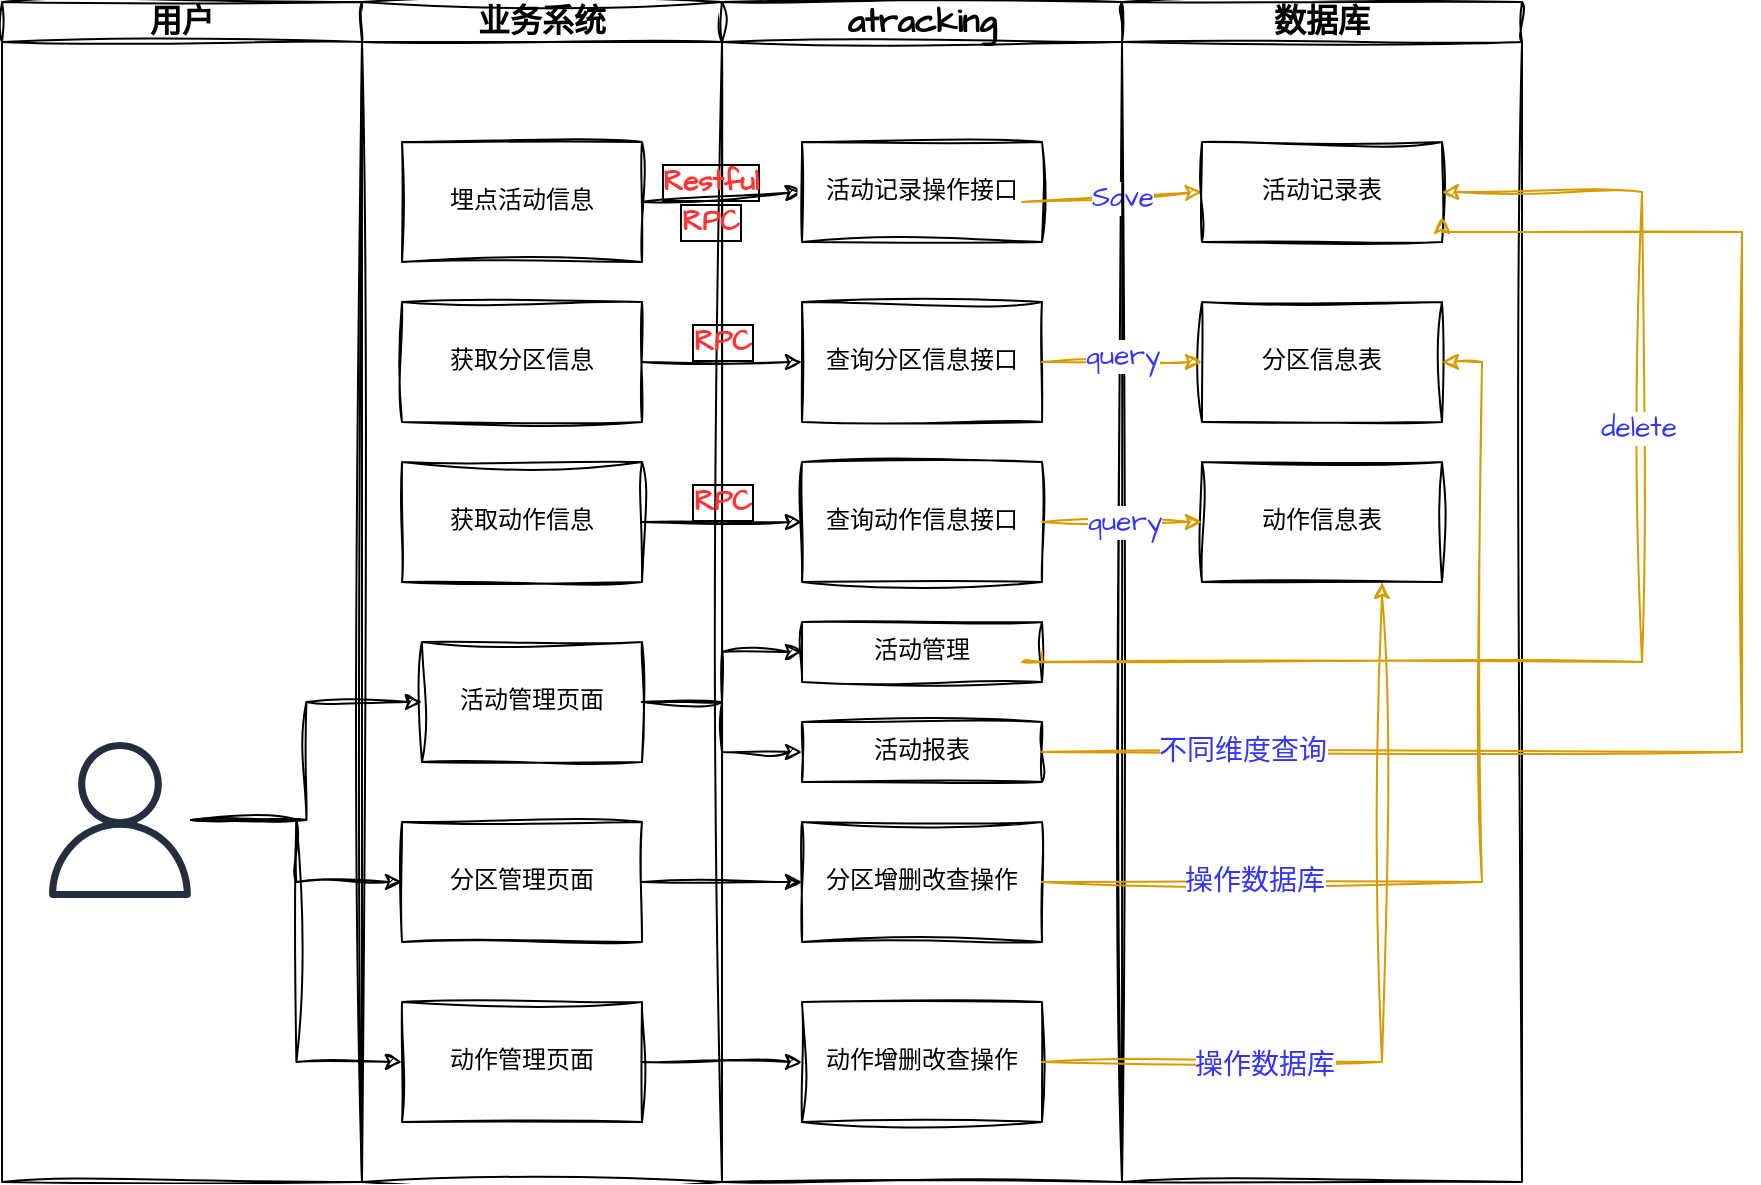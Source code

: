 <mxfile version="24.2.1" type="github">
  <diagram name="第 1 页" id="dgFni4hUP5cSdWjF9hMc">
    <mxGraphModel dx="1213" dy="738" grid="1" gridSize="10" guides="1" tooltips="1" connect="1" arrows="1" fold="1" page="1" pageScale="1" pageWidth="827" pageHeight="1169" math="0" shadow="0">
      <root>
        <mxCell id="0" />
        <mxCell id="1" parent="0" />
        <mxCell id="FSiC2wcye2wgbx9kc-YP-12" value="业务系统" style="swimlane;startSize=20;whiteSpace=wrap;html=1;sketch=1;hachureGap=4;jiggle=2;curveFitting=1;fontFamily=Architects Daughter;fontSource=https%3A%2F%2Ffonts.googleapis.com%2Fcss%3Ffamily%3DArchitects%2BDaughter;fontSize=16;" vertex="1" parent="1">
          <mxGeometry x="260" y="120" width="180" height="590" as="geometry" />
        </mxCell>
        <mxCell id="FSiC2wcye2wgbx9kc-YP-16" value="埋点活动信息" style="rounded=0;whiteSpace=wrap;html=1;sketch=1;hachureGap=4;jiggle=2;curveFitting=1;fontFamily=Architects Daughter;fontSource=https%3A%2F%2Ffonts.googleapis.com%2Fcss%3Ffamily%3DArchitects%2BDaughter;" vertex="1" parent="FSiC2wcye2wgbx9kc-YP-12">
          <mxGeometry x="20" y="70" width="120" height="60" as="geometry" />
        </mxCell>
        <mxCell id="FSiC2wcye2wgbx9kc-YP-19" value="" style="endArrow=classic;html=1;rounded=0;sketch=1;hachureGap=4;jiggle=2;curveFitting=1;fontFamily=Architects Daughter;fontSource=https%3A%2F%2Ffonts.googleapis.com%2Fcss%3Ffamily%3DArchitects%2BDaughter;entryX=0;entryY=0.5;entryDx=0;entryDy=0;" edge="1" parent="FSiC2wcye2wgbx9kc-YP-12" target="FSiC2wcye2wgbx9kc-YP-17">
          <mxGeometry width="50" height="50" relative="1" as="geometry">
            <mxPoint x="140" y="100" as="sourcePoint" />
            <mxPoint x="190" y="50" as="targetPoint" />
          </mxGeometry>
        </mxCell>
        <mxCell id="FSiC2wcye2wgbx9kc-YP-29" value="获取分区信息" style="rounded=0;whiteSpace=wrap;html=1;sketch=1;hachureGap=4;jiggle=2;curveFitting=1;fontFamily=Architects Daughter;fontSource=https%3A%2F%2Ffonts.googleapis.com%2Fcss%3Ffamily%3DArchitects%2BDaughter;" vertex="1" parent="FSiC2wcye2wgbx9kc-YP-12">
          <mxGeometry x="20" y="150" width="120" height="60" as="geometry" />
        </mxCell>
        <mxCell id="FSiC2wcye2wgbx9kc-YP-39" value="获取动作信息" style="rounded=0;whiteSpace=wrap;html=1;sketch=1;hachureGap=4;jiggle=2;curveFitting=1;fontFamily=Architects Daughter;fontSource=https%3A%2F%2Ffonts.googleapis.com%2Fcss%3Ffamily%3DArchitects%2BDaughter;" vertex="1" parent="FSiC2wcye2wgbx9kc-YP-12">
          <mxGeometry x="20" y="230" width="120" height="60" as="geometry" />
        </mxCell>
        <mxCell id="FSiC2wcye2wgbx9kc-YP-47" value="活动管理页面" style="rounded=0;whiteSpace=wrap;html=1;sketch=1;hachureGap=4;jiggle=2;curveFitting=1;fontFamily=Architects Daughter;fontSource=https%3A%2F%2Ffonts.googleapis.com%2Fcss%3Ffamily%3DArchitects%2BDaughter;" vertex="1" parent="FSiC2wcye2wgbx9kc-YP-12">
          <mxGeometry x="30" y="320" width="110" height="60" as="geometry" />
        </mxCell>
        <mxCell id="FSiC2wcye2wgbx9kc-YP-69" value="分区管理页面" style="rounded=0;whiteSpace=wrap;html=1;sketch=1;hachureGap=4;jiggle=2;curveFitting=1;fontFamily=Architects Daughter;fontSource=https%3A%2F%2Ffonts.googleapis.com%2Fcss%3Ffamily%3DArchitects%2BDaughter;" vertex="1" parent="FSiC2wcye2wgbx9kc-YP-12">
          <mxGeometry x="20" y="410" width="120" height="60" as="geometry" />
        </mxCell>
        <mxCell id="FSiC2wcye2wgbx9kc-YP-68" value="动作管理页面" style="rounded=0;whiteSpace=wrap;html=1;sketch=1;hachureGap=4;jiggle=2;curveFitting=1;fontFamily=Architects Daughter;fontSource=https%3A%2F%2Ffonts.googleapis.com%2Fcss%3Ffamily%3DArchitects%2BDaughter;" vertex="1" parent="FSiC2wcye2wgbx9kc-YP-12">
          <mxGeometry x="20" y="500" width="120" height="60" as="geometry" />
        </mxCell>
        <mxCell id="FSiC2wcye2wgbx9kc-YP-13" value="用户" style="swimlane;startSize=20;whiteSpace=wrap;html=1;sketch=1;hachureGap=4;jiggle=2;curveFitting=1;fontFamily=Architects Daughter;fontSource=https%3A%2F%2Ffonts.googleapis.com%2Fcss%3Ffamily%3DArchitects%2BDaughter;fontSize=16;" vertex="1" parent="1">
          <mxGeometry x="80" y="120" width="180" height="590" as="geometry" />
        </mxCell>
        <mxCell id="FSiC2wcye2wgbx9kc-YP-46" value="" style="sketch=0;outlineConnect=0;fontColor=#232F3E;gradientColor=none;fillColor=#232F3D;strokeColor=none;dashed=0;verticalLabelPosition=bottom;verticalAlign=top;align=center;html=1;fontSize=12;fontStyle=0;aspect=fixed;pointerEvents=1;shape=mxgraph.aws4.user;hachureGap=4;jiggle=2;curveFitting=1;fontFamily=Architects Daughter;fontSource=https%3A%2F%2Ffonts.googleapis.com%2Fcss%3Ffamily%3DArchitects%2BDaughter;" vertex="1" parent="FSiC2wcye2wgbx9kc-YP-13">
          <mxGeometry x="20" y="370" width="78" height="78" as="geometry" />
        </mxCell>
        <mxCell id="FSiC2wcye2wgbx9kc-YP-14" value="atracking" style="swimlane;startSize=20;whiteSpace=wrap;html=1;sketch=1;hachureGap=4;jiggle=2;curveFitting=1;fontFamily=Architects Daughter;fontSource=https%3A%2F%2Ffonts.googleapis.com%2Fcss%3Ffamily%3DArchitects%2BDaughter;fontSize=17;" vertex="1" parent="1">
          <mxGeometry x="440" y="120" width="200" height="590" as="geometry" />
        </mxCell>
        <mxCell id="FSiC2wcye2wgbx9kc-YP-17" value="活动记录操作接口" style="rounded=0;whiteSpace=wrap;html=1;sketch=1;hachureGap=4;jiggle=2;curveFitting=1;fontFamily=Architects Daughter;fontSource=https%3A%2F%2Ffonts.googleapis.com%2Fcss%3Ffamily%3DArchitects%2BDaughter;" vertex="1" parent="FSiC2wcye2wgbx9kc-YP-14">
          <mxGeometry x="40" y="70" width="120" height="50" as="geometry" />
        </mxCell>
        <mxCell id="FSiC2wcye2wgbx9kc-YP-25" value="Restful" style="text;strokeColor=none;fillColor=none;html=1;fontSize=14;fontStyle=1;verticalAlign=middle;align=center;fontFamily=Architects Daughter;fontSource=https%3A%2F%2Ffonts.googleapis.com%2Fcss%3Ffamily%3DArchitects%2BDaughter;labelBorderColor=default;fontColor=#FF3333;" vertex="1" parent="FSiC2wcye2wgbx9kc-YP-14">
          <mxGeometry x="-26" y="80" width="40" height="20" as="geometry" />
        </mxCell>
        <mxCell id="FSiC2wcye2wgbx9kc-YP-26" value="RPC" style="text;strokeColor=none;fillColor=none;html=1;fontSize=14;fontStyle=1;verticalAlign=middle;align=center;fontFamily=Architects Daughter;fontSource=https%3A%2F%2Ffonts.googleapis.com%2Fcss%3Ffamily%3DArchitects%2BDaughter;labelBorderColor=default;fontColor=#FF3333;" vertex="1" parent="FSiC2wcye2wgbx9kc-YP-14">
          <mxGeometry x="-26" y="100" width="40" height="20" as="geometry" />
        </mxCell>
        <mxCell id="FSiC2wcye2wgbx9kc-YP-27" value="" style="endArrow=classic;html=1;rounded=0;sketch=1;hachureGap=4;jiggle=2;curveFitting=1;fontFamily=Architects Daughter;fontSource=https%3A%2F%2Ffonts.googleapis.com%2Fcss%3Ffamily%3DArchitects%2BDaughter;entryX=0;entryY=0.5;entryDx=0;entryDy=0;fillColor=#ffcd28;gradientColor=#ffa500;strokeColor=#d79b00;" edge="1" parent="FSiC2wcye2wgbx9kc-YP-14" target="FSiC2wcye2wgbx9kc-YP-18">
          <mxGeometry width="50" height="50" relative="1" as="geometry">
            <mxPoint x="150" y="100" as="sourcePoint" />
            <mxPoint x="200" y="50" as="targetPoint" />
          </mxGeometry>
        </mxCell>
        <mxCell id="FSiC2wcye2wgbx9kc-YP-28" value="Save" style="edgeLabel;html=1;align=center;verticalAlign=middle;resizable=0;points=[];sketch=1;hachureGap=4;jiggle=2;curveFitting=1;fontFamily=Architects Daughter;fontSource=https%3A%2F%2Ffonts.googleapis.com%2Fcss%3Ffamily%3DArchitects%2BDaughter;fontSize=14;fontColor=#3333FF;" vertex="1" connectable="0" parent="FSiC2wcye2wgbx9kc-YP-27">
          <mxGeometry x="-0.141" y="-5" relative="1" as="geometry">
            <mxPoint x="11" y="-5" as="offset" />
          </mxGeometry>
        </mxCell>
        <mxCell id="FSiC2wcye2wgbx9kc-YP-34" value="查询分区信息接口" style="rounded=0;whiteSpace=wrap;html=1;sketch=1;hachureGap=4;jiggle=2;curveFitting=1;fontFamily=Architects Daughter;fontSource=https%3A%2F%2Ffonts.googleapis.com%2Fcss%3Ffamily%3DArchitects%2BDaughter;" vertex="1" parent="FSiC2wcye2wgbx9kc-YP-14">
          <mxGeometry x="40" y="150" width="120" height="60" as="geometry" />
        </mxCell>
        <mxCell id="FSiC2wcye2wgbx9kc-YP-40" value="查询动作信息接口" style="rounded=0;whiteSpace=wrap;html=1;sketch=1;hachureGap=4;jiggle=2;curveFitting=1;fontFamily=Architects Daughter;fontSource=https%3A%2F%2Ffonts.googleapis.com%2Fcss%3Ffamily%3DArchitects%2BDaughter;" vertex="1" parent="FSiC2wcye2wgbx9kc-YP-14">
          <mxGeometry x="40" y="230" width="120" height="60" as="geometry" />
        </mxCell>
        <mxCell id="FSiC2wcye2wgbx9kc-YP-48" value="活动管理" style="rounded=0;whiteSpace=wrap;html=1;sketch=1;hachureGap=4;jiggle=2;curveFitting=1;fontFamily=Architects Daughter;fontSource=https%3A%2F%2Ffonts.googleapis.com%2Fcss%3Ffamily%3DArchitects%2BDaughter;" vertex="1" parent="FSiC2wcye2wgbx9kc-YP-14">
          <mxGeometry x="40" y="310" width="120" height="30" as="geometry" />
        </mxCell>
        <mxCell id="FSiC2wcye2wgbx9kc-YP-60" value="活动报表" style="rounded=0;whiteSpace=wrap;html=1;sketch=1;hachureGap=4;jiggle=2;curveFitting=1;fontFamily=Architects Daughter;fontSource=https%3A%2F%2Ffonts.googleapis.com%2Fcss%3Ffamily%3DArchitects%2BDaughter;" vertex="1" parent="FSiC2wcye2wgbx9kc-YP-14">
          <mxGeometry x="40" y="360" width="120" height="30" as="geometry" />
        </mxCell>
        <mxCell id="FSiC2wcye2wgbx9kc-YP-75" value="分区增删改查操作" style="rounded=0;whiteSpace=wrap;html=1;sketch=1;hachureGap=4;jiggle=2;curveFitting=1;fontFamily=Architects Daughter;fontSource=https%3A%2F%2Ffonts.googleapis.com%2Fcss%3Ffamily%3DArchitects%2BDaughter;" vertex="1" parent="FSiC2wcye2wgbx9kc-YP-14">
          <mxGeometry x="40" y="410" width="120" height="60" as="geometry" />
        </mxCell>
        <mxCell id="FSiC2wcye2wgbx9kc-YP-76" value="动作增删改查操作" style="rounded=0;whiteSpace=wrap;html=1;sketch=1;hachureGap=4;jiggle=2;curveFitting=1;fontFamily=Architects Daughter;fontSource=https%3A%2F%2Ffonts.googleapis.com%2Fcss%3Ffamily%3DArchitects%2BDaughter;" vertex="1" parent="FSiC2wcye2wgbx9kc-YP-14">
          <mxGeometry x="40" y="500" width="120" height="60" as="geometry" />
        </mxCell>
        <mxCell id="FSiC2wcye2wgbx9kc-YP-81" value="RPC" style="text;strokeColor=none;fillColor=none;html=1;fontSize=14;fontStyle=1;verticalAlign=middle;align=center;fontFamily=Architects Daughter;fontSource=https%3A%2F%2Ffonts.googleapis.com%2Fcss%3Ffamily%3DArchitects%2BDaughter;labelBorderColor=default;fontColor=#FF3333;" vertex="1" parent="FSiC2wcye2wgbx9kc-YP-14">
          <mxGeometry x="-20" y="160" width="40" height="20" as="geometry" />
        </mxCell>
        <mxCell id="FSiC2wcye2wgbx9kc-YP-82" value="RPC" style="text;strokeColor=none;fillColor=none;html=1;fontSize=14;fontStyle=1;verticalAlign=middle;align=center;fontFamily=Architects Daughter;fontSource=https%3A%2F%2Ffonts.googleapis.com%2Fcss%3Ffamily%3DArchitects%2BDaughter;labelBorderColor=default;fontColor=#FF3333;" vertex="1" parent="FSiC2wcye2wgbx9kc-YP-14">
          <mxGeometry x="-20" y="240" width="40" height="20" as="geometry" />
        </mxCell>
        <mxCell id="FSiC2wcye2wgbx9kc-YP-15" value="数据库" style="swimlane;startSize=20;whiteSpace=wrap;html=1;sketch=1;hachureGap=4;jiggle=2;curveFitting=1;fontFamily=Architects Daughter;fontSource=https%3A%2F%2Ffonts.googleapis.com%2Fcss%3Ffamily%3DArchitects%2BDaughter;fontSize=16;" vertex="1" parent="1">
          <mxGeometry x="640" y="120" width="200" height="590" as="geometry" />
        </mxCell>
        <mxCell id="FSiC2wcye2wgbx9kc-YP-18" value="活动记录表" style="rounded=0;whiteSpace=wrap;html=1;sketch=1;hachureGap=4;jiggle=2;curveFitting=1;fontFamily=Architects Daughter;fontSource=https%3A%2F%2Ffonts.googleapis.com%2Fcss%3Ffamily%3DArchitects%2BDaughter;" vertex="1" parent="FSiC2wcye2wgbx9kc-YP-15">
          <mxGeometry x="40" y="70" width="120" height="50" as="geometry" />
        </mxCell>
        <mxCell id="FSiC2wcye2wgbx9kc-YP-35" value="分区信息表" style="rounded=0;whiteSpace=wrap;html=1;sketch=1;hachureGap=4;jiggle=2;curveFitting=1;fontFamily=Architects Daughter;fontSource=https%3A%2F%2Ffonts.googleapis.com%2Fcss%3Ffamily%3DArchitects%2BDaughter;" vertex="1" parent="FSiC2wcye2wgbx9kc-YP-15">
          <mxGeometry x="40" y="150" width="120" height="60" as="geometry" />
        </mxCell>
        <mxCell id="FSiC2wcye2wgbx9kc-YP-41" value="动作信息表" style="rounded=0;whiteSpace=wrap;html=1;sketch=1;hachureGap=4;jiggle=2;curveFitting=1;fontFamily=Architects Daughter;fontSource=https%3A%2F%2Ffonts.googleapis.com%2Fcss%3Ffamily%3DArchitects%2BDaughter;" vertex="1" parent="FSiC2wcye2wgbx9kc-YP-15">
          <mxGeometry x="40" y="230" width="120" height="60" as="geometry" />
        </mxCell>
        <mxCell id="FSiC2wcye2wgbx9kc-YP-36" style="edgeStyle=orthogonalEdgeStyle;rounded=0;sketch=1;hachureGap=4;jiggle=2;curveFitting=1;orthogonalLoop=1;jettySize=auto;html=1;entryX=0;entryY=0.5;entryDx=0;entryDy=0;fontFamily=Architects Daughter;fontSource=https%3A%2F%2Ffonts.googleapis.com%2Fcss%3Ffamily%3DArchitects%2BDaughter;" edge="1" parent="1" source="FSiC2wcye2wgbx9kc-YP-29" target="FSiC2wcye2wgbx9kc-YP-34">
          <mxGeometry relative="1" as="geometry" />
        </mxCell>
        <mxCell id="FSiC2wcye2wgbx9kc-YP-43" style="edgeStyle=orthogonalEdgeStyle;rounded=0;sketch=1;hachureGap=4;jiggle=2;curveFitting=1;orthogonalLoop=1;jettySize=auto;html=1;entryX=0;entryY=0.5;entryDx=0;entryDy=0;fontFamily=Architects Daughter;fontSource=https%3A%2F%2Ffonts.googleapis.com%2Fcss%3Ffamily%3DArchitects%2BDaughter;" edge="1" parent="1" source="FSiC2wcye2wgbx9kc-YP-39" target="FSiC2wcye2wgbx9kc-YP-40">
          <mxGeometry relative="1" as="geometry" />
        </mxCell>
        <mxCell id="FSiC2wcye2wgbx9kc-YP-44" style="edgeStyle=orthogonalEdgeStyle;rounded=0;sketch=1;hachureGap=4;jiggle=2;curveFitting=1;orthogonalLoop=1;jettySize=auto;html=1;entryX=0;entryY=0.5;entryDx=0;entryDy=0;fontFamily=Architects Daughter;fontSource=https%3A%2F%2Ffonts.googleapis.com%2Fcss%3Ffamily%3DArchitects%2BDaughter;fillColor=#ffcd28;gradientColor=#ffa500;strokeColor=#d79b00;" edge="1" parent="1" source="FSiC2wcye2wgbx9kc-YP-40" target="FSiC2wcye2wgbx9kc-YP-41">
          <mxGeometry relative="1" as="geometry" />
        </mxCell>
        <mxCell id="FSiC2wcye2wgbx9kc-YP-45" value="query" style="edgeLabel;html=1;align=center;verticalAlign=middle;resizable=0;points=[];sketch=1;hachureGap=4;jiggle=2;curveFitting=1;fontFamily=Architects Daughter;fontSource=https%3A%2F%2Ffonts.googleapis.com%2Fcss%3Ffamily%3DArchitects%2BDaughter;fontSize=14;fontColor=#3333FF;" vertex="1" connectable="0" parent="FSiC2wcye2wgbx9kc-YP-44">
          <mxGeometry x="0.082" y="-2" relative="1" as="geometry">
            <mxPoint x="-3" y="-2" as="offset" />
          </mxGeometry>
        </mxCell>
        <mxCell id="FSiC2wcye2wgbx9kc-YP-61" style="edgeStyle=orthogonalEdgeStyle;rounded=0;sketch=1;hachureGap=4;jiggle=2;curveFitting=1;orthogonalLoop=1;jettySize=auto;html=1;entryX=1;entryY=0.5;entryDx=0;entryDy=0;fontFamily=Architects Daughter;fontSource=https%3A%2F%2Ffonts.googleapis.com%2Fcss%3Ffamily%3DArchitects%2BDaughter;exitX=1;exitY=0.5;exitDx=0;exitDy=0;fillColor=#ffcd28;strokeColor=#d79b00;gradientColor=#ffa500;" edge="1" parent="1" source="FSiC2wcye2wgbx9kc-YP-48" target="FSiC2wcye2wgbx9kc-YP-18">
          <mxGeometry relative="1" as="geometry">
            <Array as="points">
              <mxPoint x="590" y="450" />
              <mxPoint x="900" y="450" />
              <mxPoint x="900" y="220" />
            </Array>
          </mxGeometry>
        </mxCell>
        <mxCell id="FSiC2wcye2wgbx9kc-YP-62" value="delete" style="edgeLabel;html=1;align=center;verticalAlign=middle;resizable=0;points=[];sketch=1;hachureGap=4;jiggle=2;curveFitting=1;fontFamily=Architects Daughter;fontSource=https%3A%2F%2Ffonts.googleapis.com%2Fcss%3Ffamily%3DArchitects%2BDaughter;fontSize=14;fontColor=#3333FF;" vertex="1" connectable="0" parent="FSiC2wcye2wgbx9kc-YP-61">
          <mxGeometry x="0.34" y="2" relative="1" as="geometry">
            <mxPoint as="offset" />
          </mxGeometry>
        </mxCell>
        <mxCell id="FSiC2wcye2wgbx9kc-YP-63" style="edgeStyle=orthogonalEdgeStyle;rounded=0;sketch=1;hachureGap=4;jiggle=2;curveFitting=1;orthogonalLoop=1;jettySize=auto;html=1;entryX=1;entryY=0.75;entryDx=0;entryDy=0;fontFamily=Architects Daughter;fontSource=https%3A%2F%2Ffonts.googleapis.com%2Fcss%3Ffamily%3DArchitects%2BDaughter;fillColor=#ffcd28;gradientColor=#ffa500;strokeColor=#d79b00;" edge="1" parent="1" source="FSiC2wcye2wgbx9kc-YP-60" target="FSiC2wcye2wgbx9kc-YP-18">
          <mxGeometry relative="1" as="geometry">
            <Array as="points">
              <mxPoint x="950" y="495" />
              <mxPoint x="950" y="235" />
            </Array>
          </mxGeometry>
        </mxCell>
        <mxCell id="FSiC2wcye2wgbx9kc-YP-64" value="不同维度查询" style="edgeLabel;html=1;align=center;verticalAlign=middle;resizable=0;points=[];sketch=1;hachureGap=4;jiggle=2;curveFitting=1;fontFamily=Architects Daughter;fontSource=https%3A%2F%2Ffonts.googleapis.com%2Fcss%3Ffamily%3DArchitects%2BDaughter;fontSize=14;fontColor=#3333FF;" vertex="1" connectable="0" parent="FSiC2wcye2wgbx9kc-YP-63">
          <mxGeometry x="-0.544" y="-5" relative="1" as="geometry">
            <mxPoint x="-75" y="-5" as="offset" />
          </mxGeometry>
        </mxCell>
        <mxCell id="FSiC2wcye2wgbx9kc-YP-65" style="edgeStyle=orthogonalEdgeStyle;rounded=0;sketch=1;hachureGap=4;jiggle=2;curveFitting=1;orthogonalLoop=1;jettySize=auto;html=1;entryX=0;entryY=0.5;entryDx=0;entryDy=0;fontFamily=Architects Daughter;fontSource=https%3A%2F%2Ffonts.googleapis.com%2Fcss%3Ffamily%3DArchitects%2BDaughter;" edge="1" parent="1" source="FSiC2wcye2wgbx9kc-YP-46" target="FSiC2wcye2wgbx9kc-YP-47">
          <mxGeometry relative="1" as="geometry" />
        </mxCell>
        <mxCell id="FSiC2wcye2wgbx9kc-YP-66" style="edgeStyle=orthogonalEdgeStyle;rounded=0;sketch=1;hachureGap=4;jiggle=2;curveFitting=1;orthogonalLoop=1;jettySize=auto;html=1;entryX=0;entryY=0.5;entryDx=0;entryDy=0;fontFamily=Architects Daughter;fontSource=https%3A%2F%2Ffonts.googleapis.com%2Fcss%3Ffamily%3DArchitects%2BDaughter;" edge="1" parent="1" source="FSiC2wcye2wgbx9kc-YP-47" target="FSiC2wcye2wgbx9kc-YP-48">
          <mxGeometry relative="1" as="geometry" />
        </mxCell>
        <mxCell id="FSiC2wcye2wgbx9kc-YP-67" style="edgeStyle=orthogonalEdgeStyle;rounded=0;sketch=1;hachureGap=4;jiggle=2;curveFitting=1;orthogonalLoop=1;jettySize=auto;html=1;entryX=0;entryY=0.5;entryDx=0;entryDy=0;fontFamily=Architects Daughter;fontSource=https%3A%2F%2Ffonts.googleapis.com%2Fcss%3Ffamily%3DArchitects%2BDaughter;" edge="1" parent="1" source="FSiC2wcye2wgbx9kc-YP-47" target="FSiC2wcye2wgbx9kc-YP-60">
          <mxGeometry relative="1" as="geometry" />
        </mxCell>
        <mxCell id="FSiC2wcye2wgbx9kc-YP-73" style="edgeStyle=orthogonalEdgeStyle;rounded=0;sketch=1;hachureGap=4;jiggle=2;curveFitting=1;orthogonalLoop=1;jettySize=auto;html=1;entryX=0;entryY=0.5;entryDx=0;entryDy=0;fontFamily=Architects Daughter;fontSource=https%3A%2F%2Ffonts.googleapis.com%2Fcss%3Ffamily%3DArchitects%2BDaughter;" edge="1" parent="1" source="FSiC2wcye2wgbx9kc-YP-46" target="FSiC2wcye2wgbx9kc-YP-69">
          <mxGeometry relative="1" as="geometry" />
        </mxCell>
        <mxCell id="FSiC2wcye2wgbx9kc-YP-74" style="edgeStyle=orthogonalEdgeStyle;rounded=0;sketch=1;hachureGap=4;jiggle=2;curveFitting=1;orthogonalLoop=1;jettySize=auto;html=1;entryX=0;entryY=0.5;entryDx=0;entryDy=0;fontFamily=Architects Daughter;fontSource=https%3A%2F%2Ffonts.googleapis.com%2Fcss%3Ffamily%3DArchitects%2BDaughter;" edge="1" parent="1" source="FSiC2wcye2wgbx9kc-YP-46" target="FSiC2wcye2wgbx9kc-YP-68">
          <mxGeometry relative="1" as="geometry" />
        </mxCell>
        <mxCell id="FSiC2wcye2wgbx9kc-YP-77" style="edgeStyle=orthogonalEdgeStyle;rounded=0;sketch=1;hachureGap=4;jiggle=2;curveFitting=1;orthogonalLoop=1;jettySize=auto;html=1;entryX=1;entryY=0.5;entryDx=0;entryDy=0;fontFamily=Architects Daughter;fontSource=https%3A%2F%2Ffonts.googleapis.com%2Fcss%3Ffamily%3DArchitects%2BDaughter;fillColor=#ffcd28;gradientColor=#ffa500;strokeColor=#d79b00;" edge="1" parent="1" source="FSiC2wcye2wgbx9kc-YP-75" target="FSiC2wcye2wgbx9kc-YP-35">
          <mxGeometry relative="1" as="geometry" />
        </mxCell>
        <mxCell id="FSiC2wcye2wgbx9kc-YP-78" value="操作数据库" style="edgeLabel;html=1;align=center;verticalAlign=middle;resizable=0;points=[];sketch=1;hachureGap=4;jiggle=2;curveFitting=1;fontFamily=Architects Daughter;fontSource=https%3A%2F%2Ffonts.googleapis.com%2Fcss%3Ffamily%3DArchitects%2BDaughter;fontSize=14;fontColor=#3333FF;" vertex="1" connectable="0" parent="FSiC2wcye2wgbx9kc-YP-77">
          <mxGeometry x="-0.577" relative="1" as="geometry">
            <mxPoint as="offset" />
          </mxGeometry>
        </mxCell>
        <mxCell id="FSiC2wcye2wgbx9kc-YP-79" style="edgeStyle=orthogonalEdgeStyle;rounded=0;sketch=1;hachureGap=4;jiggle=2;curveFitting=1;orthogonalLoop=1;jettySize=auto;html=1;fontFamily=Architects Daughter;fontSource=https%3A%2F%2Ffonts.googleapis.com%2Fcss%3Ffamily%3DArchitects%2BDaughter;entryX=0.75;entryY=1;entryDx=0;entryDy=0;fillColor=#ffcd28;gradientColor=#ffa500;strokeColor=#d79b00;" edge="1" parent="1" source="FSiC2wcye2wgbx9kc-YP-76" target="FSiC2wcye2wgbx9kc-YP-41">
          <mxGeometry relative="1" as="geometry" />
        </mxCell>
        <mxCell id="FSiC2wcye2wgbx9kc-YP-80" value="操作数据库" style="edgeLabel;html=1;align=center;verticalAlign=middle;resizable=0;points=[];sketch=1;hachureGap=4;jiggle=2;curveFitting=1;fontFamily=Architects Daughter;fontSource=https%3A%2F%2Ffonts.googleapis.com%2Fcss%3Ffamily%3DArchitects%2BDaughter;fontSize=14;fontColor=#3333FF;" vertex="1" connectable="0" parent="FSiC2wcye2wgbx9kc-YP-79">
          <mxGeometry x="-0.462" y="-2" relative="1" as="geometry">
            <mxPoint as="offset" />
          </mxGeometry>
        </mxCell>
        <mxCell id="FSiC2wcye2wgbx9kc-YP-84" style="edgeStyle=orthogonalEdgeStyle;rounded=0;sketch=1;hachureGap=4;jiggle=2;curveFitting=1;orthogonalLoop=1;jettySize=auto;html=1;entryX=0;entryY=0.5;entryDx=0;entryDy=0;fontFamily=Architects Daughter;fontSource=https%3A%2F%2Ffonts.googleapis.com%2Fcss%3Ffamily%3DArchitects%2BDaughter;" edge="1" parent="1" source="FSiC2wcye2wgbx9kc-YP-69" target="FSiC2wcye2wgbx9kc-YP-75">
          <mxGeometry relative="1" as="geometry" />
        </mxCell>
        <mxCell id="FSiC2wcye2wgbx9kc-YP-85" style="edgeStyle=orthogonalEdgeStyle;rounded=0;sketch=1;hachureGap=4;jiggle=2;curveFitting=1;orthogonalLoop=1;jettySize=auto;html=1;fontFamily=Architects Daughter;fontSource=https%3A%2F%2Ffonts.googleapis.com%2Fcss%3Ffamily%3DArchitects%2BDaughter;" edge="1" parent="1" source="FSiC2wcye2wgbx9kc-YP-68" target="FSiC2wcye2wgbx9kc-YP-76">
          <mxGeometry relative="1" as="geometry" />
        </mxCell>
        <mxCell id="FSiC2wcye2wgbx9kc-YP-37" style="edgeStyle=orthogonalEdgeStyle;rounded=0;sketch=1;hachureGap=4;jiggle=2;curveFitting=1;orthogonalLoop=1;jettySize=auto;html=1;fontFamily=Architects Daughter;fontSource=https%3A%2F%2Ffonts.googleapis.com%2Fcss%3Ffamily%3DArchitects%2BDaughter;fontSize=14;fillColor=#ffcd28;gradientColor=#ffa500;strokeColor=#d79b00;entryX=0;entryY=0.5;entryDx=0;entryDy=0;" edge="1" parent="1" source="FSiC2wcye2wgbx9kc-YP-34" target="FSiC2wcye2wgbx9kc-YP-35">
          <mxGeometry relative="1" as="geometry">
            <mxPoint x="670" y="300" as="targetPoint" />
            <Array as="points">
              <mxPoint x="640" y="300" />
              <mxPoint x="640" y="300" />
            </Array>
          </mxGeometry>
        </mxCell>
        <mxCell id="FSiC2wcye2wgbx9kc-YP-38" value="query" style="edgeLabel;html=1;align=center;verticalAlign=middle;resizable=0;points=[];sketch=1;hachureGap=4;jiggle=2;curveFitting=1;fontFamily=Architects Daughter;fontSource=https%3A%2F%2Ffonts.googleapis.com%2Fcss%3Ffamily%3DArchitects%2BDaughter;fontSize=14;fontColor=#3333FF;" vertex="1" connectable="0" parent="FSiC2wcye2wgbx9kc-YP-37">
          <mxGeometry x="0.347" y="3" relative="1" as="geometry">
            <mxPoint x="-14" as="offset" />
          </mxGeometry>
        </mxCell>
      </root>
    </mxGraphModel>
  </diagram>
</mxfile>
